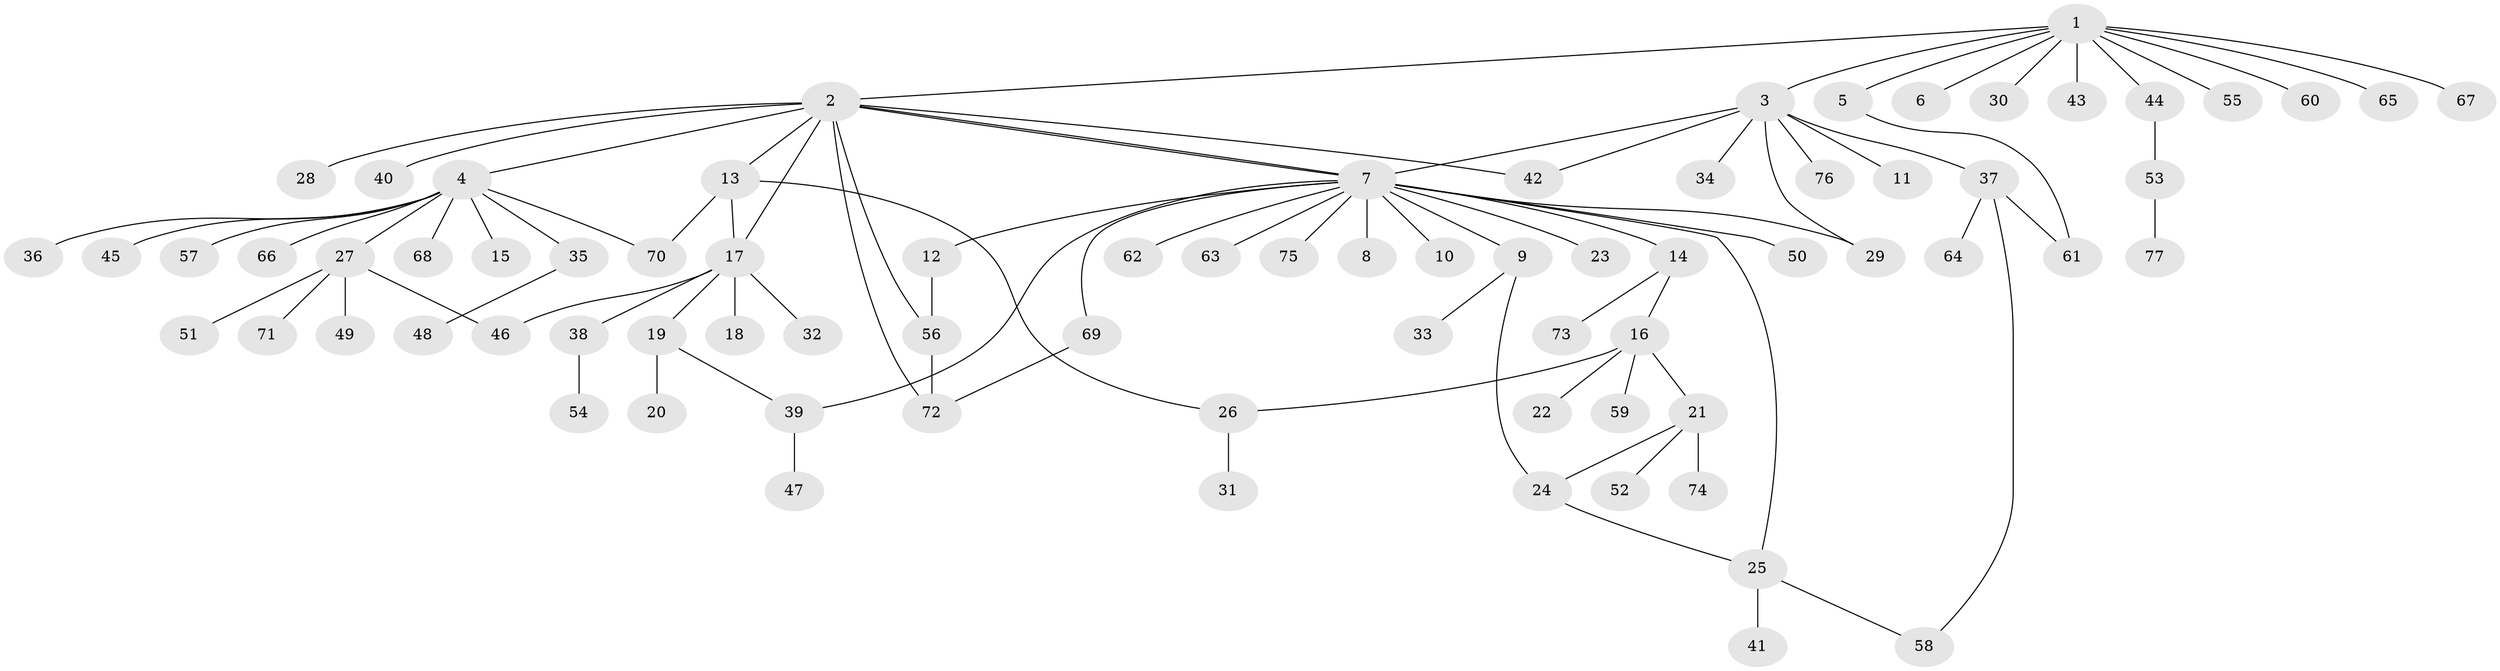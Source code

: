 // Generated by graph-tools (version 1.1) at 2025/49/03/09/25 03:49:56]
// undirected, 77 vertices, 92 edges
graph export_dot {
graph [start="1"]
  node [color=gray90,style=filled];
  1;
  2;
  3;
  4;
  5;
  6;
  7;
  8;
  9;
  10;
  11;
  12;
  13;
  14;
  15;
  16;
  17;
  18;
  19;
  20;
  21;
  22;
  23;
  24;
  25;
  26;
  27;
  28;
  29;
  30;
  31;
  32;
  33;
  34;
  35;
  36;
  37;
  38;
  39;
  40;
  41;
  42;
  43;
  44;
  45;
  46;
  47;
  48;
  49;
  50;
  51;
  52;
  53;
  54;
  55;
  56;
  57;
  58;
  59;
  60;
  61;
  62;
  63;
  64;
  65;
  66;
  67;
  68;
  69;
  70;
  71;
  72;
  73;
  74;
  75;
  76;
  77;
  1 -- 2;
  1 -- 3;
  1 -- 5;
  1 -- 6;
  1 -- 30;
  1 -- 43;
  1 -- 44;
  1 -- 55;
  1 -- 60;
  1 -- 65;
  1 -- 67;
  2 -- 4;
  2 -- 7;
  2 -- 7;
  2 -- 13;
  2 -- 17;
  2 -- 28;
  2 -- 40;
  2 -- 42;
  2 -- 56;
  2 -- 72;
  3 -- 7;
  3 -- 11;
  3 -- 29;
  3 -- 34;
  3 -- 37;
  3 -- 42;
  3 -- 76;
  4 -- 15;
  4 -- 27;
  4 -- 35;
  4 -- 36;
  4 -- 45;
  4 -- 57;
  4 -- 66;
  4 -- 68;
  4 -- 70;
  5 -- 61;
  7 -- 8;
  7 -- 9;
  7 -- 10;
  7 -- 12;
  7 -- 14;
  7 -- 23;
  7 -- 25;
  7 -- 29;
  7 -- 39;
  7 -- 50;
  7 -- 62;
  7 -- 63;
  7 -- 69;
  7 -- 75;
  9 -- 24;
  9 -- 33;
  12 -- 56;
  13 -- 17;
  13 -- 26;
  13 -- 70;
  14 -- 16;
  14 -- 73;
  16 -- 21;
  16 -- 22;
  16 -- 26;
  16 -- 59;
  17 -- 18;
  17 -- 19;
  17 -- 32;
  17 -- 38;
  17 -- 46;
  19 -- 20;
  19 -- 39;
  21 -- 24;
  21 -- 52;
  21 -- 74;
  24 -- 25;
  25 -- 41;
  25 -- 58;
  26 -- 31;
  27 -- 46;
  27 -- 49;
  27 -- 51;
  27 -- 71;
  35 -- 48;
  37 -- 58;
  37 -- 61;
  37 -- 64;
  38 -- 54;
  39 -- 47;
  44 -- 53;
  53 -- 77;
  56 -- 72;
  69 -- 72;
}
